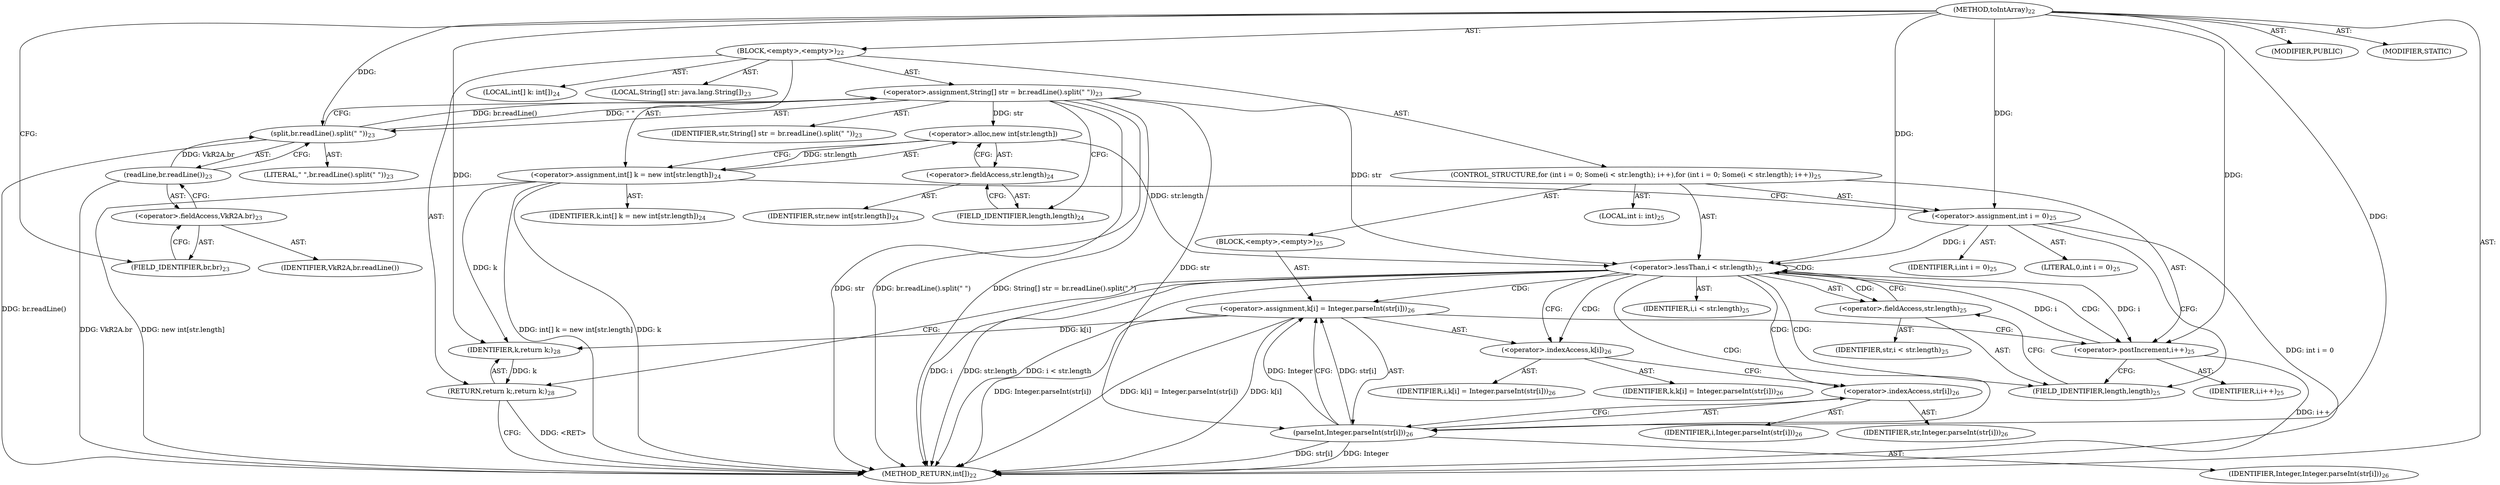 digraph "toIntArray" {  
"95" [label = <(METHOD,toIntArray)<SUB>22</SUB>> ]
"96" [label = <(BLOCK,&lt;empty&gt;,&lt;empty&gt;)<SUB>22</SUB>> ]
"97" [label = <(LOCAL,String[] str: java.lang.String[])<SUB>23</SUB>> ]
"98" [label = <(&lt;operator&gt;.assignment,String[] str = br.readLine().split(&quot; &quot;))<SUB>23</SUB>> ]
"99" [label = <(IDENTIFIER,str,String[] str = br.readLine().split(&quot; &quot;))<SUB>23</SUB>> ]
"100" [label = <(split,br.readLine().split(&quot; &quot;))<SUB>23</SUB>> ]
"101" [label = <(readLine,br.readLine())<SUB>23</SUB>> ]
"102" [label = <(&lt;operator&gt;.fieldAccess,VkR2A.br)<SUB>23</SUB>> ]
"103" [label = <(IDENTIFIER,VkR2A,br.readLine())> ]
"104" [label = <(FIELD_IDENTIFIER,br,br)<SUB>23</SUB>> ]
"105" [label = <(LITERAL,&quot; &quot;,br.readLine().split(&quot; &quot;))<SUB>23</SUB>> ]
"106" [label = <(LOCAL,int[] k: int[])<SUB>24</SUB>> ]
"107" [label = <(&lt;operator&gt;.assignment,int[] k = new int[str.length])<SUB>24</SUB>> ]
"108" [label = <(IDENTIFIER,k,int[] k = new int[str.length])<SUB>24</SUB>> ]
"109" [label = <(&lt;operator&gt;.alloc,new int[str.length])> ]
"110" [label = <(&lt;operator&gt;.fieldAccess,str.length)<SUB>24</SUB>> ]
"111" [label = <(IDENTIFIER,str,new int[str.length])<SUB>24</SUB>> ]
"112" [label = <(FIELD_IDENTIFIER,length,length)<SUB>24</SUB>> ]
"113" [label = <(CONTROL_STRUCTURE,for (int i = 0; Some(i &lt; str.length); i++),for (int i = 0; Some(i &lt; str.length); i++))<SUB>25</SUB>> ]
"114" [label = <(LOCAL,int i: int)<SUB>25</SUB>> ]
"115" [label = <(&lt;operator&gt;.assignment,int i = 0)<SUB>25</SUB>> ]
"116" [label = <(IDENTIFIER,i,int i = 0)<SUB>25</SUB>> ]
"117" [label = <(LITERAL,0,int i = 0)<SUB>25</SUB>> ]
"118" [label = <(&lt;operator&gt;.lessThan,i &lt; str.length)<SUB>25</SUB>> ]
"119" [label = <(IDENTIFIER,i,i &lt; str.length)<SUB>25</SUB>> ]
"120" [label = <(&lt;operator&gt;.fieldAccess,str.length)<SUB>25</SUB>> ]
"121" [label = <(IDENTIFIER,str,i &lt; str.length)<SUB>25</SUB>> ]
"122" [label = <(FIELD_IDENTIFIER,length,length)<SUB>25</SUB>> ]
"123" [label = <(&lt;operator&gt;.postIncrement,i++)<SUB>25</SUB>> ]
"124" [label = <(IDENTIFIER,i,i++)<SUB>25</SUB>> ]
"125" [label = <(BLOCK,&lt;empty&gt;,&lt;empty&gt;)<SUB>25</SUB>> ]
"126" [label = <(&lt;operator&gt;.assignment,k[i] = Integer.parseInt(str[i]))<SUB>26</SUB>> ]
"127" [label = <(&lt;operator&gt;.indexAccess,k[i])<SUB>26</SUB>> ]
"128" [label = <(IDENTIFIER,k,k[i] = Integer.parseInt(str[i]))<SUB>26</SUB>> ]
"129" [label = <(IDENTIFIER,i,k[i] = Integer.parseInt(str[i]))<SUB>26</SUB>> ]
"130" [label = <(parseInt,Integer.parseInt(str[i]))<SUB>26</SUB>> ]
"131" [label = <(IDENTIFIER,Integer,Integer.parseInt(str[i]))<SUB>26</SUB>> ]
"132" [label = <(&lt;operator&gt;.indexAccess,str[i])<SUB>26</SUB>> ]
"133" [label = <(IDENTIFIER,str,Integer.parseInt(str[i]))<SUB>26</SUB>> ]
"134" [label = <(IDENTIFIER,i,Integer.parseInt(str[i]))<SUB>26</SUB>> ]
"135" [label = <(RETURN,return k;,return k;)<SUB>28</SUB>> ]
"136" [label = <(IDENTIFIER,k,return k;)<SUB>28</SUB>> ]
"137" [label = <(MODIFIER,PUBLIC)> ]
"138" [label = <(MODIFIER,STATIC)> ]
"139" [label = <(METHOD_RETURN,int[])<SUB>22</SUB>> ]
  "95" -> "96"  [ label = "AST: "] 
  "95" -> "137"  [ label = "AST: "] 
  "95" -> "138"  [ label = "AST: "] 
  "95" -> "139"  [ label = "AST: "] 
  "96" -> "97"  [ label = "AST: "] 
  "96" -> "98"  [ label = "AST: "] 
  "96" -> "106"  [ label = "AST: "] 
  "96" -> "107"  [ label = "AST: "] 
  "96" -> "113"  [ label = "AST: "] 
  "96" -> "135"  [ label = "AST: "] 
  "98" -> "99"  [ label = "AST: "] 
  "98" -> "100"  [ label = "AST: "] 
  "100" -> "101"  [ label = "AST: "] 
  "100" -> "105"  [ label = "AST: "] 
  "101" -> "102"  [ label = "AST: "] 
  "102" -> "103"  [ label = "AST: "] 
  "102" -> "104"  [ label = "AST: "] 
  "107" -> "108"  [ label = "AST: "] 
  "107" -> "109"  [ label = "AST: "] 
  "109" -> "110"  [ label = "AST: "] 
  "110" -> "111"  [ label = "AST: "] 
  "110" -> "112"  [ label = "AST: "] 
  "113" -> "114"  [ label = "AST: "] 
  "113" -> "115"  [ label = "AST: "] 
  "113" -> "118"  [ label = "AST: "] 
  "113" -> "123"  [ label = "AST: "] 
  "113" -> "125"  [ label = "AST: "] 
  "115" -> "116"  [ label = "AST: "] 
  "115" -> "117"  [ label = "AST: "] 
  "118" -> "119"  [ label = "AST: "] 
  "118" -> "120"  [ label = "AST: "] 
  "120" -> "121"  [ label = "AST: "] 
  "120" -> "122"  [ label = "AST: "] 
  "123" -> "124"  [ label = "AST: "] 
  "125" -> "126"  [ label = "AST: "] 
  "126" -> "127"  [ label = "AST: "] 
  "126" -> "130"  [ label = "AST: "] 
  "127" -> "128"  [ label = "AST: "] 
  "127" -> "129"  [ label = "AST: "] 
  "130" -> "131"  [ label = "AST: "] 
  "130" -> "132"  [ label = "AST: "] 
  "132" -> "133"  [ label = "AST: "] 
  "132" -> "134"  [ label = "AST: "] 
  "135" -> "136"  [ label = "AST: "] 
  "98" -> "112"  [ label = "CFG: "] 
  "107" -> "115"  [ label = "CFG: "] 
  "135" -> "139"  [ label = "CFG: "] 
  "100" -> "98"  [ label = "CFG: "] 
  "109" -> "107"  [ label = "CFG: "] 
  "115" -> "122"  [ label = "CFG: "] 
  "118" -> "127"  [ label = "CFG: "] 
  "118" -> "135"  [ label = "CFG: "] 
  "123" -> "122"  [ label = "CFG: "] 
  "101" -> "100"  [ label = "CFG: "] 
  "110" -> "109"  [ label = "CFG: "] 
  "120" -> "118"  [ label = "CFG: "] 
  "126" -> "123"  [ label = "CFG: "] 
  "102" -> "101"  [ label = "CFG: "] 
  "112" -> "110"  [ label = "CFG: "] 
  "122" -> "120"  [ label = "CFG: "] 
  "127" -> "132"  [ label = "CFG: "] 
  "130" -> "126"  [ label = "CFG: "] 
  "104" -> "102"  [ label = "CFG: "] 
  "132" -> "130"  [ label = "CFG: "] 
  "95" -> "104"  [ label = "CFG: "] 
  "135" -> "139"  [ label = "DDG: &lt;RET&gt;"] 
  "98" -> "139"  [ label = "DDG: str"] 
  "101" -> "139"  [ label = "DDG: VkR2A.br"] 
  "100" -> "139"  [ label = "DDG: br.readLine()"] 
  "98" -> "139"  [ label = "DDG: br.readLine().split(&quot; &quot;)"] 
  "98" -> "139"  [ label = "DDG: String[] str = br.readLine().split(&quot; &quot;)"] 
  "107" -> "139"  [ label = "DDG: k"] 
  "107" -> "139"  [ label = "DDG: new int[str.length]"] 
  "107" -> "139"  [ label = "DDG: int[] k = new int[str.length]"] 
  "115" -> "139"  [ label = "DDG: int i = 0"] 
  "118" -> "139"  [ label = "DDG: i"] 
  "118" -> "139"  [ label = "DDG: str.length"] 
  "118" -> "139"  [ label = "DDG: i &lt; str.length"] 
  "126" -> "139"  [ label = "DDG: k[i]"] 
  "130" -> "139"  [ label = "DDG: str[i]"] 
  "126" -> "139"  [ label = "DDG: Integer.parseInt(str[i])"] 
  "126" -> "139"  [ label = "DDG: k[i] = Integer.parseInt(str[i])"] 
  "123" -> "139"  [ label = "DDG: i++"] 
  "130" -> "139"  [ label = "DDG: Integer"] 
  "100" -> "98"  [ label = "DDG: br.readLine()"] 
  "100" -> "98"  [ label = "DDG: &quot; &quot;"] 
  "109" -> "107"  [ label = "DDG: str.length"] 
  "136" -> "135"  [ label = "DDG: k"] 
  "95" -> "115"  [ label = "DDG: "] 
  "107" -> "136"  [ label = "DDG: k"] 
  "126" -> "136"  [ label = "DDG: k[i]"] 
  "95" -> "136"  [ label = "DDG: "] 
  "101" -> "100"  [ label = "DDG: VkR2A.br"] 
  "95" -> "100"  [ label = "DDG: "] 
  "98" -> "109"  [ label = "DDG: str"] 
  "115" -> "118"  [ label = "DDG: i"] 
  "123" -> "118"  [ label = "DDG: i"] 
  "95" -> "118"  [ label = "DDG: "] 
  "98" -> "118"  [ label = "DDG: str"] 
  "109" -> "118"  [ label = "DDG: str.length"] 
  "118" -> "123"  [ label = "DDG: i"] 
  "95" -> "123"  [ label = "DDG: "] 
  "130" -> "126"  [ label = "DDG: Integer"] 
  "130" -> "126"  [ label = "DDG: str[i]"] 
  "95" -> "130"  [ label = "DDG: "] 
  "98" -> "130"  [ label = "DDG: str"] 
  "118" -> "120"  [ label = "CDG: "] 
  "118" -> "122"  [ label = "CDG: "] 
  "118" -> "130"  [ label = "CDG: "] 
  "118" -> "118"  [ label = "CDG: "] 
  "118" -> "132"  [ label = "CDG: "] 
  "118" -> "126"  [ label = "CDG: "] 
  "118" -> "123"  [ label = "CDG: "] 
  "118" -> "127"  [ label = "CDG: "] 
}

